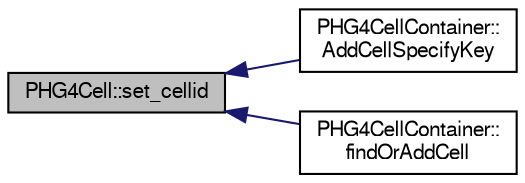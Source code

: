 digraph "PHG4Cell::set_cellid"
{
  bgcolor="transparent";
  edge [fontname="FreeSans",fontsize="10",labelfontname="FreeSans",labelfontsize="10"];
  node [fontname="FreeSans",fontsize="10",shape=record];
  rankdir="LR";
  Node1 [label="PHG4Cell::set_cellid",height=0.2,width=0.4,color="black", fillcolor="grey75", style="filled" fontcolor="black"];
  Node1 -> Node2 [dir="back",color="midnightblue",fontsize="10",style="solid",fontname="FreeSans"];
  Node2 [label="PHG4CellContainer::\lAddCellSpecifyKey",height=0.2,width=0.4,color="black",URL="$d4/d97/classPHG4CellContainer.html#a7d5b0c06c65e65e09bbb0b2c92b61609"];
  Node1 -> Node3 [dir="back",color="midnightblue",fontsize="10",style="solid",fontname="FreeSans"];
  Node3 [label="PHG4CellContainer::\lfindOrAddCell",height=0.2,width=0.4,color="black",URL="$d4/d97/classPHG4CellContainer.html#ad5597689a3eab5c0459bc2b1c1a643f8"];
}
